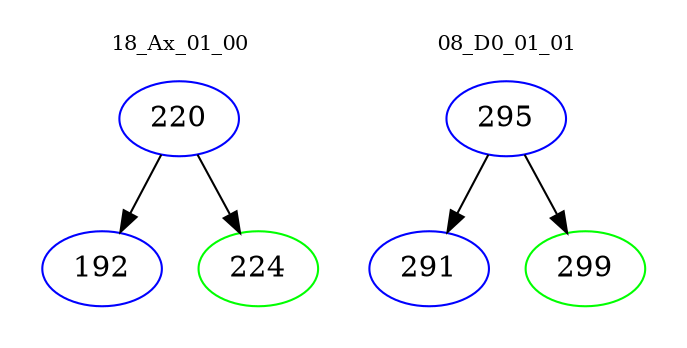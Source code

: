 digraph{
subgraph cluster_0 {
color = white
label = "18_Ax_01_00";
fontsize=10;
T0_220 [label="220", color="blue"]
T0_220 -> T0_192 [color="black"]
T0_192 [label="192", color="blue"]
T0_220 -> T0_224 [color="black"]
T0_224 [label="224", color="green"]
}
subgraph cluster_1 {
color = white
label = "08_D0_01_01";
fontsize=10;
T1_295 [label="295", color="blue"]
T1_295 -> T1_291 [color="black"]
T1_291 [label="291", color="blue"]
T1_295 -> T1_299 [color="black"]
T1_299 [label="299", color="green"]
}
}
